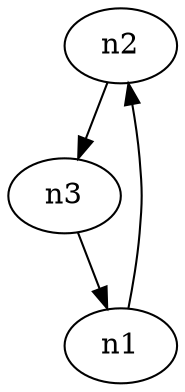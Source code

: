 digraph go3 {
n2 [color=black];
n3 [color=black];
n1 [color=black];
n1 -> n2;
n3 -> n1;
n2 -> n3;
}
